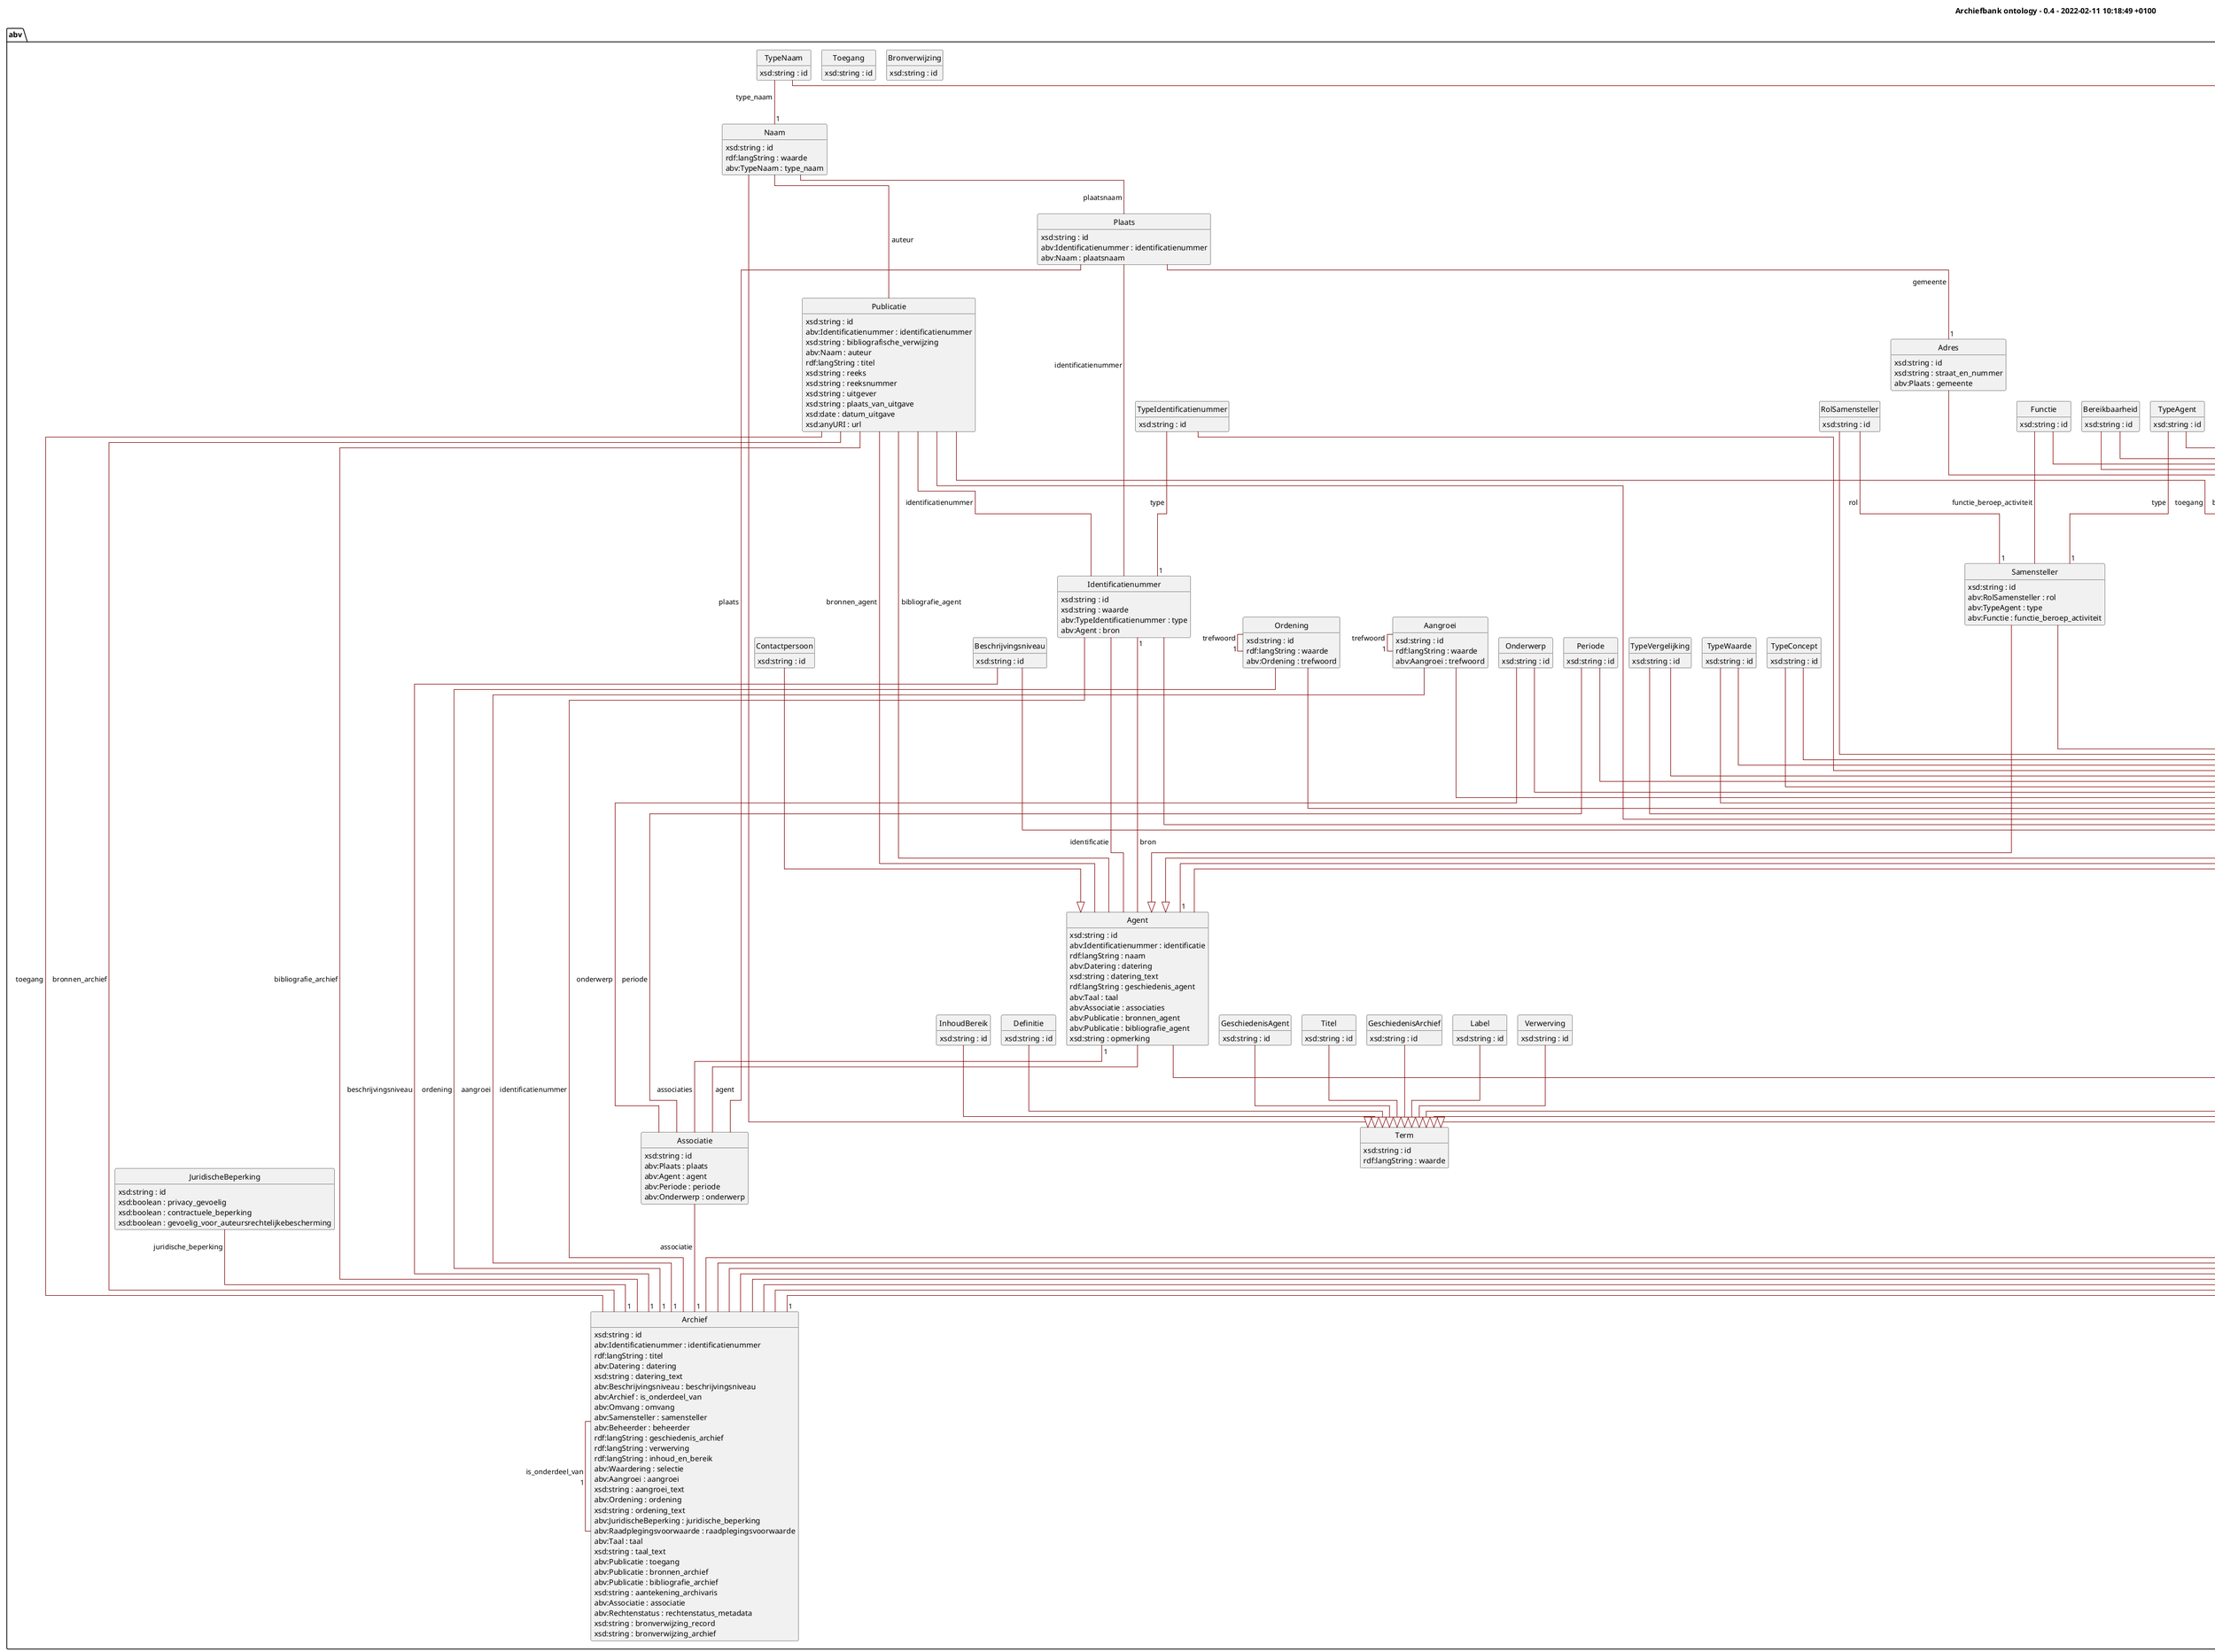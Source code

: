 @startuml
!pragma layout elk
skinparam classFontSize 14
!define LIGHTORANGE
skinparam groupInheritance 1
skinparam componentStyle uml2
skinparam wrapMessageWidth 100
skinparam ArrowColor #Maroon

title Archiefbank ontology - 0.4 - 2022-02-11 10:18:49 +0100
              
package abv {

class Aangroei{
	{field} xsd:string : id 
	{field} rdf:langString : waarde 
	{field} abv:Aangroei : trefwoord 
}
Aangroei - "1" Aangroei : trefwoord >
Aangroei --|> Codetabel

class Adres{
	{field} xsd:string : id 
	{field} xsd:string : straat_en_nummer 
	{field} abv:Plaats : gemeente 
}
Plaats - "1" Adres : gemeente >

class Agent{
	{field} xsd:string : id 
	{field} abv:Identificatienummer : identificatie 
	{field} rdf:langString : naam 
	{field} abv:Datering : datering 
	{field} xsd:string : datering_text 
	{field} rdf:langString : geschiedenis_agent 
	{field} abv:Taal : taal 
	{field} abv:Associatie : associaties 
	{field} abv:Publicatie : bronnen_agent 
	{field} abv:Publicatie : bibliografie_agent 
	{field} xsd:string : opmerking 
}
Identificatienummer -  Agent : identificatie >
Datering - "1" Agent : datering >
Taal -  Agent : taal >
Associatie - "1" Agent : associaties >
Publicatie -  Agent : bronnen_agent >
Publicatie -  Agent : bibliografie_agent >

class Archief{
	{field} xsd:string : id 
	{field} abv:Identificatienummer : identificatienummer 
	{field} rdf:langString : titel 
	{field} abv:Datering : datering 
	{field} xsd:string : datering_text 
	{field} abv:Beschrijvingsniveau : beschrijvingsniveau 
	{field} abv:Archief : is_onderdeel_van 
	{field} abv:Omvang : omvang 
	{field} abv:Samensteller : samensteller 
	{field} abv:Beheerder : beheerder 
	{field} rdf:langString : geschiedenis_archief 
	{field} rdf:langString : verwerving 
	{field} rdf:langString : inhoud_en_bereik 
	{field} abv:Waardering : selectie 
	{field} abv:Aangroei : aangroei 
	{field} xsd:string : aangroei_text 
	{field} abv:Ordening : ordening 
	{field} xsd:string : ordening_text 
	{field} abv:JuridischeBeperking : juridische_beperking 
	{field} abv:Raadplegingsvoorwaarde : raadplegingsvoorwaarde 
	{field} abv:Taal : taal 
	{field} xsd:string : taal_text 
	{field} abv:Publicatie : toegang 
	{field} abv:Publicatie : bronnen_archief 
	{field} abv:Publicatie : bibliografie_archief 
	{field} xsd:string : aantekening_archivaris 
	{field} abv:Associatie : associatie 
	{field} abv:Rechtenstatus : rechtenstatus_metadata 
	{field} xsd:string : bronverwijzing_record 
	{field} xsd:string : bronverwijzing_archief 
}
Identificatienummer -  Archief : identificatienummer >
Datering -  Archief : datering >
Beschrijvingsniveau - "1" Archief : beschrijvingsniveau >
Archief - "1" Archief : is_onderdeel_van >
Omvang -  Archief : omvang >
Samensteller -  Archief : samensteller >
Beheerder -  Archief : beheerder >
Waardering -  Archief : selectie >
Aangroei - "1" Archief : aangroei >
Ordening - "1" Archief : ordening >
JuridischeBeperking - "1" Archief : juridische_beperking >
Raadplegingsvoorwaarde -  Archief : raadplegingsvoorwaarde >
Taal -  Archief : taal >
Publicatie -  Archief : toegang >
Publicatie -  Archief : bronnen_archief >
Publicatie -  Archief : bibliografie_archief >
Associatie - "1" Archief : associatie >
Rechtenstatus - "1" Archief : rechtenstatus_metadata >

class Associatie{
	{field} xsd:string : id 
	{field} abv:Plaats : plaats 
	{field} abv:Agent : agent 
	{field} abv:Periode : periode 
	{field} abv:Onderwerp : onderwerp 
}
Plaats -  Associatie : plaats >
Agent -  Associatie : agent >
Periode -  Associatie : periode >
Onderwerp -  Associatie : onderwerp >

class Beheerder{
	{field} xsd:string : id 
	{field} abv:RolBeheerder : rol 
	{field} abv:Erkenning : erkenning 
	{field} abv:Adres : adres 
	{field} xsd:string : telefoon 
	{field} xsd:string : email 
	{field} xsd:string : website 
	{field} xsd:string : gebouw 
	{field} abv:Publicatie : toegang 
	{field} xsd:string : openingsuren 
	{field} xsd:string : toegangsvoorwaarden 
	{field} abv:Bereikbaarheid : bereikbaarheid 
}
RolBeheerder - "1" Beheerder : rol >
Erkenning - "1" Beheerder : erkenning >
Adres -  Beheerder : adres >
Publicatie -  Beheerder : toegang >
Bereikbaarheid -  Beheerder : bereikbaarheid >
Beheerder --|> Agent

class Bereikbaarheid{
	{field} xsd:string : id 
}

Bereikbaarheid --|> Codetabel

class Beschrijvingsniveau{
	{field} xsd:string : id 
}

Beschrijvingsniveau --|> Codetabel

class BibliografieArchief{
	{field} xsd:string : id 
}

BibliografieArchief --|> Concept

class Bronbeschrijving{
	{field} xsd:string : id 
}

Bronbeschrijving --|> Concept

class Bronverwijzing{
	{field} xsd:string : id 
}


class Codetabel{
	{field} xsd:string : id 
}

Codetabel --|> Concept

class Concept{
	{field} xsd:string : id 
	{field} abv:Identificatienummer : identificatienummer 
	{field} rdf:langString : label 
	{field} abv:TypeConcept : type 
	{field} rdf:langString : definitie 
}
Identificatienummer -  Concept : identificatienummer >
TypeConcept -  Concept : type >

class Contactpersoon{
	{field} xsd:string : id 
}

Contactpersoon --|> Agent

class Definitie{
	{field} xsd:string : id 
}

Definitie --|> Term

class Erkenning{
	{field} xsd:string : id 
}

Erkenning --|> Concept

class Functie{
	{field} xsd:string : id 
}

Functie --|> Codetabel

class FunctieBeroepActiviteit{
	{field} xsd:string : id 
}

FunctieBeroepActiviteit --|> Concept

class GeschiedenisAgent{
	{field} xsd:string : id 
}

GeschiedenisAgent --|> Term

class GeschiedenisArchief{
	{field} xsd:string : id 
}

GeschiedenisArchief --|> Term

class Identificatienummer{
	{field} xsd:string : id 
	{field} xsd:string : waarde 
	{field} abv:TypeIdentificatienummer : type 
	{field} abv:Agent : bron 
}
TypeIdentificatienummer - "1" Identificatienummer : type >
Agent - "1" Identificatienummer : bron >

class InhoudBereik{
	{field} xsd:string : id 
}

InhoudBereik --|> Term

class JuridischeBeperking{
	{field} xsd:string : id 
	{field} xsd:boolean : privacy_gevoelig 
	{field} xsd:boolean : contractuele_beperking 
	{field} xsd:boolean : gevoelig_voor_auteursrechtelijkebescherming 
}


class Label{
	{field} xsd:string : id 
}

Label --|> Term

class Naam{
	{field} xsd:string : id 
	{field} rdf:langString : waarde 
	{field} abv:TypeNaam : type_naam 
}
TypeNaam - "1" Naam : type_naam >
Naam --|> Term

class Omvang{
	{field} xsd:string : id 
	{field} rdf:langString : waarde 
	{field} abv:Taal : taal 
	{field} abv:Materiaalsoort : trefwoord 
}
Taal - "1" Omvang : taal >
Materiaalsoort -  Omvang : trefwoord >

class Onderwerp{
	{field} xsd:string : id 
}

Onderwerp --|> Codetabel

class Ordening{
	{field} xsd:string : id 
	{field} rdf:langString : waarde 
	{field} abv:Ordening : trefwoord 
}
Ordening - "1" Ordening : trefwoord >
Ordening --|> Codetabel

class Periode{
	{field} xsd:string : id 
}

Periode --|> Codetabel

class Plaats{
	{field} xsd:string : id 
	{field} abv:Identificatienummer : identificatienummer 
	{field} abv:Naam : plaatsnaam 
}
Identificatienummer -  Plaats : identificatienummer >
Naam -  Plaats : plaatsnaam >

class Publicatie{
	{field} xsd:string : id 
	{field} abv:Identificatienummer : identificatienummer 
	{field} xsd:string : bibliografische_verwijzing 
	{field} abv:Naam : auteur 
	{field} rdf:langString : titel 
	{field} xsd:string : reeks 
	{field} xsd:string : reeksnummer 
	{field} xsd:string : uitgever 
	{field} xsd:string : plaats_van_uitgave 
	{field} xsd:date : datum_uitgave 
	{field} xsd:anyURI : url 
}
Identificatienummer -  Publicatie : identificatienummer >
Naam -  Publicatie : auteur >

class Raadplegingsvoorwaarde{
	{field} xsd:string : id 
	{field} xsd:string : tekst 
	{field} abv:Taal : taal 
	{field} abv:Raadplegingsstatus : raadplegingsstatus 
}
Taal - "1" Raadplegingsvoorwaarde : taal >
Raadplegingsstatus - "1" Raadplegingsvoorwaarde : raadplegingsstatus >
Raadplegingsvoorwaarde --|> Term

class Rechtenstatus{
	{field} xsd:string : id 
}

Rechtenstatus --|> Codetabel

class Rol{
	{field} xsd:string : id 
}

Rol --|> Concept

class RolBeheerder{
	{field} xsd:string : id 
}

RolBeheerder --|> Codetabel

class RolSamensteller{
	{field} xsd:string : id 
}

RolSamensteller --|> Codetabel

class Samensteller{
	{field} xsd:string : id 
	{field} abv:RolSamensteller : rol 
	{field} abv:TypeAgent : type 
	{field} abv:Functie : functie_beroep_activiteit 
}
RolSamensteller - "1" Samensteller : rol >
TypeAgent - "1" Samensteller : type >
Functie -  Samensteller : functie_beroep_activiteit >
Samensteller --|> Agent

class Soort{
	{field} xsd:string : id 
}

Soort --|> Concept

class Taal{
	{field} xsd:string : id 
}

Taal --|> Codetabel

class Term{
	{field} xsd:string : id 
	{field} rdf:langString : waarde 
}


class Titel{
	{field} xsd:string : id 
}

Titel --|> Term

class Toegang{
	{field} xsd:string : id 
}


class TypeAgent{
	{field} xsd:string : id 
}

TypeAgent --|> Codetabel

class TypeIdentificatienummer{
	{field} xsd:string : id 
}

TypeIdentificatienummer --|> Codetabel

class TypeNaam{
	{field} xsd:string : id 
}

TypeNaam --|> Codetabel

class TypeVergelijking{
	{field} xsd:string : id 
}

TypeVergelijking --|> Codetabel

class TypeWaarde{
	{field} xsd:string : id 
}

TypeWaarde --|> Codetabel

class Vergelijking{
	{field} xsd:string : id 
	{field} rdf:langString : waarde 
	{field} abv:TypeVergelijking : type_vergelijking 
}
TypeVergelijking - "1" Vergelijking : type_vergelijking >
Vergelijking --|> Term

class Verwerving{
	{field} xsd:string : id 
}

Verwerving --|> Term

class Waarde{
	{field} xsd:string : id 
	{field} rdf:langString : waarde 
	{field} abv:TypeWaarde : type_waarde 
}
TypeWaarde - "1" Waarde : type_waarde >
Waarde --|> Term

class Waardering{
	{field} xsd:string : id 
	{field} xsd:string : waardestelling 
	{field} abv:Waarde : waarde 
	{field} abv:Vergelijking : vergelijking 
	{field} xsd:date : datum_waardering 
	{field} abv:Publicatie : bron_waardering 
	{field} abv:Agent : bijdragers 
	{field} xsd:string : opmerkingen 
}
Waarde -  Waardering : waarde >
Vergelijking -  Waardering : vergelijking >
Publicatie -  Waardering : bron_waardering >
Agent -  Waardering : bijdragers >

class Materiaalsoort{
	{field} xsd:string : id 
}

Materiaalsoort --|> Codetabel

class Datering{
	{field} xsd:string : id 
	{field} xsd:duration : gestructureerd 
	{field} xsd:string : beschrijving 
}


class Raadplegingsstatus{
	{field} xsd:string : id 
}

Raadplegingsstatus --|> Codetabel

class TypeConcept{
	{field} xsd:string : id 
}

TypeConcept --|> Codetabel

hide circle
hide methods
hide empty members
@enduml
          
